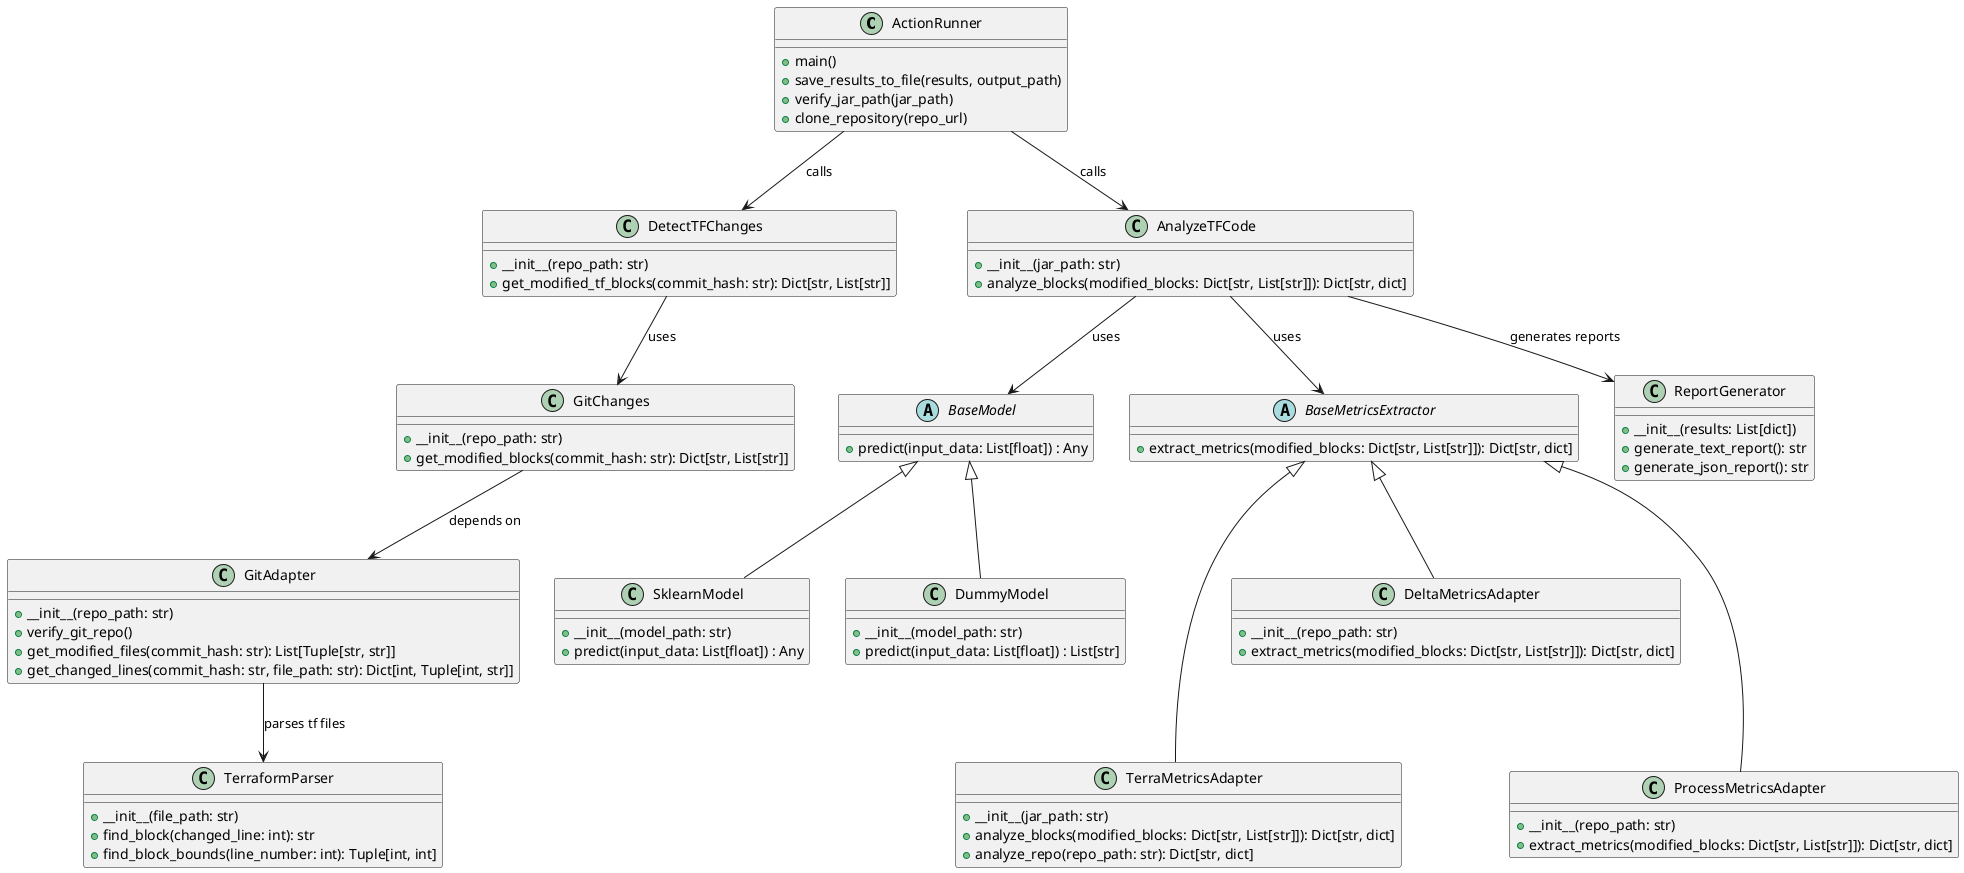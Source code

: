 @startuml

class ActionRunner {
    + main()
    + save_results_to_file(results, output_path)
    + verify_jar_path(jar_path)
    + clone_repository(repo_url)
}

class AnalyzeTFCode {
    + __init__(jar_path: str)
    + analyze_blocks(modified_blocks: Dict[str, List[str]]): Dict[str, dict]
}

class DetectTFChanges {
    + __init__(repo_path: str)
    + get_modified_tf_blocks(commit_hash: str): Dict[str, List[str]]
}

class GitChanges {
    + __init__(repo_path: str)
    + get_modified_blocks(commit_hash: str): Dict[str, List[str]]
}

class GitAdapter {
    + __init__(repo_path: str)
    + verify_git_repo()
    + get_modified_files(commit_hash: str): List[Tuple[str, str]]
    + get_changed_lines(commit_hash: str, file_path: str): Dict[int, Tuple[int, str]]
}

class TerraformParser {
    + __init__(file_path: str)
    + find_block(changed_line: int): str
    + find_block_bounds(line_number: int): Tuple[int, int]
}

abstract class BaseMetricsExtractor {
    + extract_metrics(modified_blocks: Dict[str, List[str]]): Dict[str, dict]
}

class TerraMetricsAdapter {
    + __init__(jar_path: str)
    + analyze_blocks(modified_blocks: Dict[str, List[str]]): Dict[str, dict]
    + analyze_repo(repo_path: str): Dict[str, dict]
}

class DeltaMetricsAdapter {
    + __init__(repo_path: str)
    + extract_metrics(modified_blocks: Dict[str, List[str]]): Dict[str, dict]
}

class ProcessMetricsAdapter {
    + __init__(repo_path: str)
    + extract_metrics(modified_blocks: Dict[str, List[str]]): Dict[str, dict]
}

abstract class BaseModel {
    + predict(input_data: List[float]) : Any
}

class SklearnModel {
    + __init__(model_path: str)
    + predict(input_data: List[float]) : Any
}

class DummyModel {
    + __init__(model_path: str)
    + predict(input_data: List[float]) : List[str]
}

class ReportGenerator {
    + __init__(results: List[dict])
    + generate_text_report(): str
    + generate_json_report(): str
}

AnalyzeTFCode <-u- ActionRunner : calls
DetectTFChanges <-u-   ActionRunner: calls
GitChanges <-u-  DetectTFChanges: uses
GitChanges -down-> GitAdapter : depends on
GitAdapter -down-> TerraformParser : parses tf files

AnalyzeTFCode -down-> BaseMetricsExtractor : uses
TerraMetricsAdapter -u--|> BaseMetricsExtractor
DeltaMetricsAdapter -u-|> BaseMetricsExtractor
ProcessMetricsAdapter -u--|> BaseMetricsExtractor

AnalyzeTFCode -down-> BaseModel : uses
SklearnModel -u-|> BaseModel
DummyModel -u-|> BaseModel
AnalyzeTFCode -down-> ReportGenerator : generates reports
@enduml
